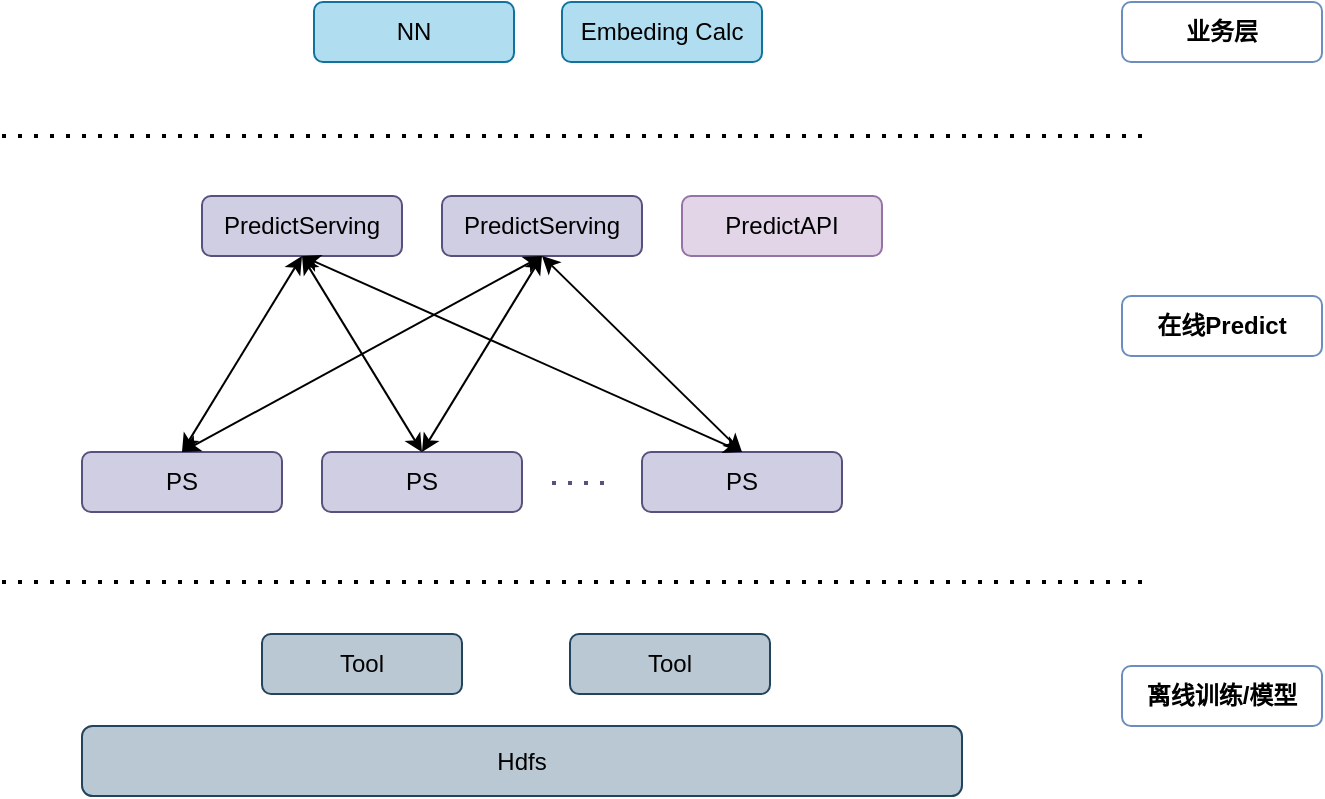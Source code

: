 <mxfile version="14.2.7" type="github">
  <diagram id="0g-cLpa_L3bT_o7kX3fC" name="Page-1">
    <mxGraphModel dx="1038" dy="492" grid="1" gridSize="10" guides="1" tooltips="1" connect="1" arrows="1" fold="1" page="1" pageScale="1" pageWidth="827" pageHeight="1169" math="0" shadow="0">
      <root>
        <mxCell id="0" />
        <mxCell id="1" parent="0" />
        <mxCell id="pBYM3_GW4upPW4wwLv3C-1" value="PredictServing" style="rounded=1;whiteSpace=wrap;html=1;fillColor=#d0cee2;strokeColor=#56517e;" vertex="1" parent="1">
          <mxGeometry x="180" y="174" width="100" height="30" as="geometry" />
        </mxCell>
        <mxCell id="pBYM3_GW4upPW4wwLv3C-5" value="PS" style="rounded=1;whiteSpace=wrap;html=1;fillColor=#d0cee2;strokeColor=#56517e;" vertex="1" parent="1">
          <mxGeometry x="120" y="302" width="100" height="30" as="geometry" />
        </mxCell>
        <mxCell id="pBYM3_GW4upPW4wwLv3C-6" value="PS" style="rounded=1;whiteSpace=wrap;html=1;fillColor=#d0cee2;strokeColor=#56517e;" vertex="1" parent="1">
          <mxGeometry x="240" y="302" width="100" height="30" as="geometry" />
        </mxCell>
        <mxCell id="pBYM3_GW4upPW4wwLv3C-7" value="PS" style="rounded=1;whiteSpace=wrap;html=1;fillColor=#d0cee2;strokeColor=#56517e;" vertex="1" parent="1">
          <mxGeometry x="400" y="302" width="100" height="30" as="geometry" />
        </mxCell>
        <mxCell id="pBYM3_GW4upPW4wwLv3C-8" value="PredictServing" style="rounded=1;whiteSpace=wrap;html=1;fillColor=#d0cee2;strokeColor=#56517e;" vertex="1" parent="1">
          <mxGeometry x="300" y="174" width="100" height="30" as="geometry" />
        </mxCell>
        <mxCell id="pBYM3_GW4upPW4wwLv3C-9" value="" style="endArrow=none;dashed=1;html=1;dashPattern=1 3;strokeWidth=2;fillColor=#d0cee2;strokeColor=#56517e;" edge="1" parent="1">
          <mxGeometry width="50" height="50" relative="1" as="geometry">
            <mxPoint x="355" y="317.5" as="sourcePoint" />
            <mxPoint x="385" y="317.5" as="targetPoint" />
          </mxGeometry>
        </mxCell>
        <mxCell id="pBYM3_GW4upPW4wwLv3C-10" value="" style="endArrow=classic;startArrow=classic;html=1;exitX=0.5;exitY=0;exitDx=0;exitDy=0;" edge="1" parent="1" source="pBYM3_GW4upPW4wwLv3C-5">
          <mxGeometry width="50" height="50" relative="1" as="geometry">
            <mxPoint x="180" y="254" as="sourcePoint" />
            <mxPoint x="230" y="204" as="targetPoint" />
          </mxGeometry>
        </mxCell>
        <mxCell id="pBYM3_GW4upPW4wwLv3C-11" value="" style="endArrow=classic;startArrow=classic;html=1;exitX=0.5;exitY=0;exitDx=0;exitDy=0;" edge="1" parent="1" source="pBYM3_GW4upPW4wwLv3C-6">
          <mxGeometry width="50" height="50" relative="1" as="geometry">
            <mxPoint x="240" y="364" as="sourcePoint" />
            <mxPoint x="230" y="204" as="targetPoint" />
          </mxGeometry>
        </mxCell>
        <mxCell id="pBYM3_GW4upPW4wwLv3C-12" value="" style="endArrow=classic;startArrow=classic;html=1;exitX=0.5;exitY=0;exitDx=0;exitDy=0;entryX=0.5;entryY=1;entryDx=0;entryDy=0;" edge="1" parent="1" source="pBYM3_GW4upPW4wwLv3C-7" target="pBYM3_GW4upPW4wwLv3C-1">
          <mxGeometry width="50" height="50" relative="1" as="geometry">
            <mxPoint x="320" y="314" as="sourcePoint" />
            <mxPoint x="260" y="204" as="targetPoint" />
          </mxGeometry>
        </mxCell>
        <mxCell id="pBYM3_GW4upPW4wwLv3C-13" value="" style="endArrow=classic;startArrow=classic;html=1;exitX=0.5;exitY=0;exitDx=0;exitDy=0;entryX=0.5;entryY=1;entryDx=0;entryDy=0;" edge="1" parent="1" source="pBYM3_GW4upPW4wwLv3C-5" target="pBYM3_GW4upPW4wwLv3C-8">
          <mxGeometry width="50" height="50" relative="1" as="geometry">
            <mxPoint x="720" y="324" as="sourcePoint" />
            <mxPoint x="500" y="214" as="targetPoint" />
          </mxGeometry>
        </mxCell>
        <mxCell id="pBYM3_GW4upPW4wwLv3C-14" value="" style="endArrow=classic;startArrow=classic;html=1;exitX=0.5;exitY=0;exitDx=0;exitDy=0;entryX=0.5;entryY=1;entryDx=0;entryDy=0;" edge="1" parent="1" source="pBYM3_GW4upPW4wwLv3C-6" target="pBYM3_GW4upPW4wwLv3C-8">
          <mxGeometry width="50" height="50" relative="1" as="geometry">
            <mxPoint x="530" y="424" as="sourcePoint" />
            <mxPoint x="730" y="314" as="targetPoint" />
          </mxGeometry>
        </mxCell>
        <mxCell id="pBYM3_GW4upPW4wwLv3C-15" value="" style="endArrow=classic;startArrow=classic;html=1;exitX=0.5;exitY=0;exitDx=0;exitDy=0;" edge="1" parent="1" source="pBYM3_GW4upPW4wwLv3C-7">
          <mxGeometry width="50" height="50" relative="1" as="geometry">
            <mxPoint x="630" y="324" as="sourcePoint" />
            <mxPoint x="350" y="204" as="targetPoint" />
          </mxGeometry>
        </mxCell>
        <mxCell id="pBYM3_GW4upPW4wwLv3C-16" value="Hdfs" style="rounded=1;whiteSpace=wrap;html=1;fillColor=#bac8d3;strokeColor=#23445d;" vertex="1" parent="1">
          <mxGeometry x="120" y="439" width="440" height="35" as="geometry" />
        </mxCell>
        <mxCell id="pBYM3_GW4upPW4wwLv3C-18" value="" style="endArrow=none;dashed=1;html=1;dashPattern=1 3;strokeWidth=2;" edge="1" parent="1">
          <mxGeometry width="50" height="50" relative="1" as="geometry">
            <mxPoint x="80" y="367" as="sourcePoint" />
            <mxPoint x="650" y="367" as="targetPoint" />
          </mxGeometry>
        </mxCell>
        <mxCell id="pBYM3_GW4upPW4wwLv3C-19" value="在线Predict" style="rounded=1;whiteSpace=wrap;html=1;strokeColor=#6c8ebf;fillColor=none;fontStyle=1" vertex="1" parent="1">
          <mxGeometry x="640" y="224" width="100" height="30" as="geometry" />
        </mxCell>
        <mxCell id="pBYM3_GW4upPW4wwLv3C-21" value="PredictAPI" style="rounded=1;whiteSpace=wrap;html=1;fillColor=#e1d5e7;strokeColor=#9673a6;" vertex="1" parent="1">
          <mxGeometry x="420" y="174" width="100" height="30" as="geometry" />
        </mxCell>
        <mxCell id="pBYM3_GW4upPW4wwLv3C-23" value="Tool" style="rounded=1;whiteSpace=wrap;html=1;fillColor=#bac8d3;strokeColor=#23445d;" vertex="1" parent="1">
          <mxGeometry x="210" y="393" width="100" height="30" as="geometry" />
        </mxCell>
        <mxCell id="pBYM3_GW4upPW4wwLv3C-24" value="Tool" style="rounded=1;whiteSpace=wrap;html=1;fillColor=#bac8d3;strokeColor=#23445d;" vertex="1" parent="1">
          <mxGeometry x="364" y="393" width="100" height="30" as="geometry" />
        </mxCell>
        <mxCell id="pBYM3_GW4upPW4wwLv3C-25" value="" style="endArrow=none;dashed=1;html=1;dashPattern=1 3;strokeWidth=2;" edge="1" parent="1">
          <mxGeometry width="50" height="50" relative="1" as="geometry">
            <mxPoint x="80" y="144" as="sourcePoint" />
            <mxPoint x="650" y="144" as="targetPoint" />
          </mxGeometry>
        </mxCell>
        <mxCell id="pBYM3_GW4upPW4wwLv3C-26" value="业务层" style="rounded=1;whiteSpace=wrap;html=1;strokeColor=#6c8ebf;fillColor=none;fontStyle=1" vertex="1" parent="1">
          <mxGeometry x="640" y="77" width="100" height="30" as="geometry" />
        </mxCell>
        <mxCell id="pBYM3_GW4upPW4wwLv3C-27" value="NN" style="rounded=1;whiteSpace=wrap;html=1;fillColor=#b1ddf0;strokeColor=#10739e;labelBackgroundColor=none;labelBorderColor=none;" vertex="1" parent="1">
          <mxGeometry x="236" y="77" width="100" height="30" as="geometry" />
        </mxCell>
        <mxCell id="pBYM3_GW4upPW4wwLv3C-28" value="Embeding Calc" style="rounded=1;whiteSpace=wrap;html=1;fillColor=#b1ddf0;strokeColor=#10739e;labelBackgroundColor=none;labelBorderColor=none;" vertex="1" parent="1">
          <mxGeometry x="360" y="77" width="100" height="30" as="geometry" />
        </mxCell>
        <mxCell id="pBYM3_GW4upPW4wwLv3C-29" value="离线训练/模型" style="rounded=1;whiteSpace=wrap;html=1;strokeColor=#6c8ebf;fillColor=none;fontStyle=1" vertex="1" parent="1">
          <mxGeometry x="640" y="409" width="100" height="30" as="geometry" />
        </mxCell>
      </root>
    </mxGraphModel>
  </diagram>
</mxfile>
